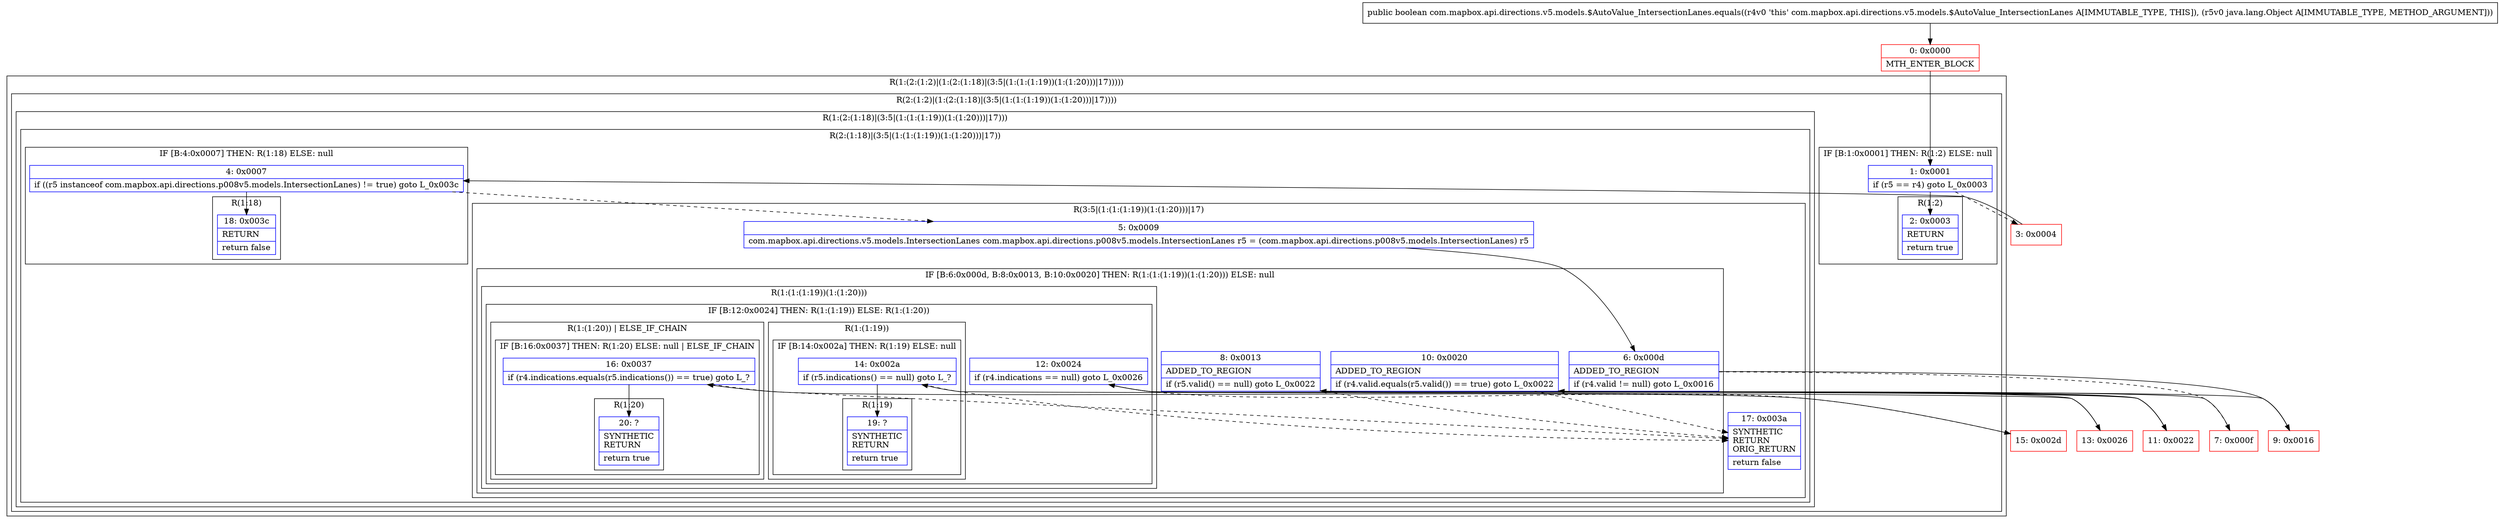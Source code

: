 digraph "CFG forcom.mapbox.api.directions.v5.models.$AutoValue_IntersectionLanes.equals(Ljava\/lang\/Object;)Z" {
subgraph cluster_Region_1388819500 {
label = "R(1:(2:(1:2)|(1:(2:(1:18)|(3:5|(1:(1:(1:19))(1:(1:20)))|17)))))";
node [shape=record,color=blue];
subgraph cluster_Region_1529992279 {
label = "R(2:(1:2)|(1:(2:(1:18)|(3:5|(1:(1:(1:19))(1:(1:20)))|17))))";
node [shape=record,color=blue];
subgraph cluster_IfRegion_528121466 {
label = "IF [B:1:0x0001] THEN: R(1:2) ELSE: null";
node [shape=record,color=blue];
Node_1 [shape=record,label="{1\:\ 0x0001|if (r5 == r4) goto L_0x0003\l}"];
subgraph cluster_Region_1119317746 {
label = "R(1:2)";
node [shape=record,color=blue];
Node_2 [shape=record,label="{2\:\ 0x0003|RETURN\l|return true\l}"];
}
}
subgraph cluster_Region_759088220 {
label = "R(1:(2:(1:18)|(3:5|(1:(1:(1:19))(1:(1:20)))|17)))";
node [shape=record,color=blue];
subgraph cluster_Region_2029534912 {
label = "R(2:(1:18)|(3:5|(1:(1:(1:19))(1:(1:20)))|17))";
node [shape=record,color=blue];
subgraph cluster_IfRegion_884807179 {
label = "IF [B:4:0x0007] THEN: R(1:18) ELSE: null";
node [shape=record,color=blue];
Node_4 [shape=record,label="{4\:\ 0x0007|if ((r5 instanceof com.mapbox.api.directions.p008v5.models.IntersectionLanes) != true) goto L_0x003c\l}"];
subgraph cluster_Region_1292123792 {
label = "R(1:18)";
node [shape=record,color=blue];
Node_18 [shape=record,label="{18\:\ 0x003c|RETURN\l|return false\l}"];
}
}
subgraph cluster_Region_1701245271 {
label = "R(3:5|(1:(1:(1:19))(1:(1:20)))|17)";
node [shape=record,color=blue];
Node_5 [shape=record,label="{5\:\ 0x0009|com.mapbox.api.directions.v5.models.IntersectionLanes com.mapbox.api.directions.p008v5.models.IntersectionLanes r5 = (com.mapbox.api.directions.p008v5.models.IntersectionLanes) r5\l}"];
subgraph cluster_IfRegion_1984261423 {
label = "IF [B:6:0x000d, B:8:0x0013, B:10:0x0020] THEN: R(1:(1:(1:19))(1:(1:20))) ELSE: null";
node [shape=record,color=blue];
Node_6 [shape=record,label="{6\:\ 0x000d|ADDED_TO_REGION\l|if (r4.valid != null) goto L_0x0016\l}"];
Node_8 [shape=record,label="{8\:\ 0x0013|ADDED_TO_REGION\l|if (r5.valid() == null) goto L_0x0022\l}"];
Node_10 [shape=record,label="{10\:\ 0x0020|ADDED_TO_REGION\l|if (r4.valid.equals(r5.valid()) == true) goto L_0x0022\l}"];
subgraph cluster_Region_381886280 {
label = "R(1:(1:(1:19))(1:(1:20)))";
node [shape=record,color=blue];
subgraph cluster_IfRegion_796142958 {
label = "IF [B:12:0x0024] THEN: R(1:(1:19)) ELSE: R(1:(1:20))";
node [shape=record,color=blue];
Node_12 [shape=record,label="{12\:\ 0x0024|if (r4.indications == null) goto L_0x0026\l}"];
subgraph cluster_Region_1931836357 {
label = "R(1:(1:19))";
node [shape=record,color=blue];
subgraph cluster_IfRegion_1215019065 {
label = "IF [B:14:0x002a] THEN: R(1:19) ELSE: null";
node [shape=record,color=blue];
Node_14 [shape=record,label="{14\:\ 0x002a|if (r5.indications() == null) goto L_?\l}"];
subgraph cluster_Region_523840399 {
label = "R(1:19)";
node [shape=record,color=blue];
Node_19 [shape=record,label="{19\:\ ?|SYNTHETIC\lRETURN\l|return true\l}"];
}
}
}
subgraph cluster_Region_286150271 {
label = "R(1:(1:20)) | ELSE_IF_CHAIN\l";
node [shape=record,color=blue];
subgraph cluster_IfRegion_572444973 {
label = "IF [B:16:0x0037] THEN: R(1:20) ELSE: null | ELSE_IF_CHAIN\l";
node [shape=record,color=blue];
Node_16 [shape=record,label="{16\:\ 0x0037|if (r4.indications.equals(r5.indications()) == true) goto L_?\l}"];
subgraph cluster_Region_522129005 {
label = "R(1:20)";
node [shape=record,color=blue];
Node_20 [shape=record,label="{20\:\ ?|SYNTHETIC\lRETURN\l|return true\l}"];
}
}
}
}
}
}
Node_17 [shape=record,label="{17\:\ 0x003a|SYNTHETIC\lRETURN\lORIG_RETURN\l|return false\l}"];
}
}
}
}
}
Node_0 [shape=record,color=red,label="{0\:\ 0x0000|MTH_ENTER_BLOCK\l}"];
Node_3 [shape=record,color=red,label="{3\:\ 0x0004}"];
Node_7 [shape=record,color=red,label="{7\:\ 0x000f}"];
Node_9 [shape=record,color=red,label="{9\:\ 0x0016}"];
Node_11 [shape=record,color=red,label="{11\:\ 0x0022}"];
Node_13 [shape=record,color=red,label="{13\:\ 0x0026}"];
Node_15 [shape=record,color=red,label="{15\:\ 0x002d}"];
MethodNode[shape=record,label="{public boolean com.mapbox.api.directions.v5.models.$AutoValue_IntersectionLanes.equals((r4v0 'this' com.mapbox.api.directions.v5.models.$AutoValue_IntersectionLanes A[IMMUTABLE_TYPE, THIS]), (r5v0 java.lang.Object A[IMMUTABLE_TYPE, METHOD_ARGUMENT])) }"];
MethodNode -> Node_0;
Node_1 -> Node_2;
Node_1 -> Node_3[style=dashed];
Node_4 -> Node_5[style=dashed];
Node_4 -> Node_18;
Node_5 -> Node_6;
Node_6 -> Node_7[style=dashed];
Node_6 -> Node_9;
Node_8 -> Node_17[style=dashed];
Node_8 -> Node_11;
Node_10 -> Node_11;
Node_10 -> Node_17[style=dashed];
Node_12 -> Node_13;
Node_12 -> Node_15[style=dashed];
Node_14 -> Node_17[style=dashed];
Node_14 -> Node_19;
Node_16 -> Node_17[style=dashed];
Node_16 -> Node_20;
Node_0 -> Node_1;
Node_3 -> Node_4;
Node_7 -> Node_8;
Node_9 -> Node_10;
Node_11 -> Node_12;
Node_13 -> Node_14;
Node_15 -> Node_16;
}

